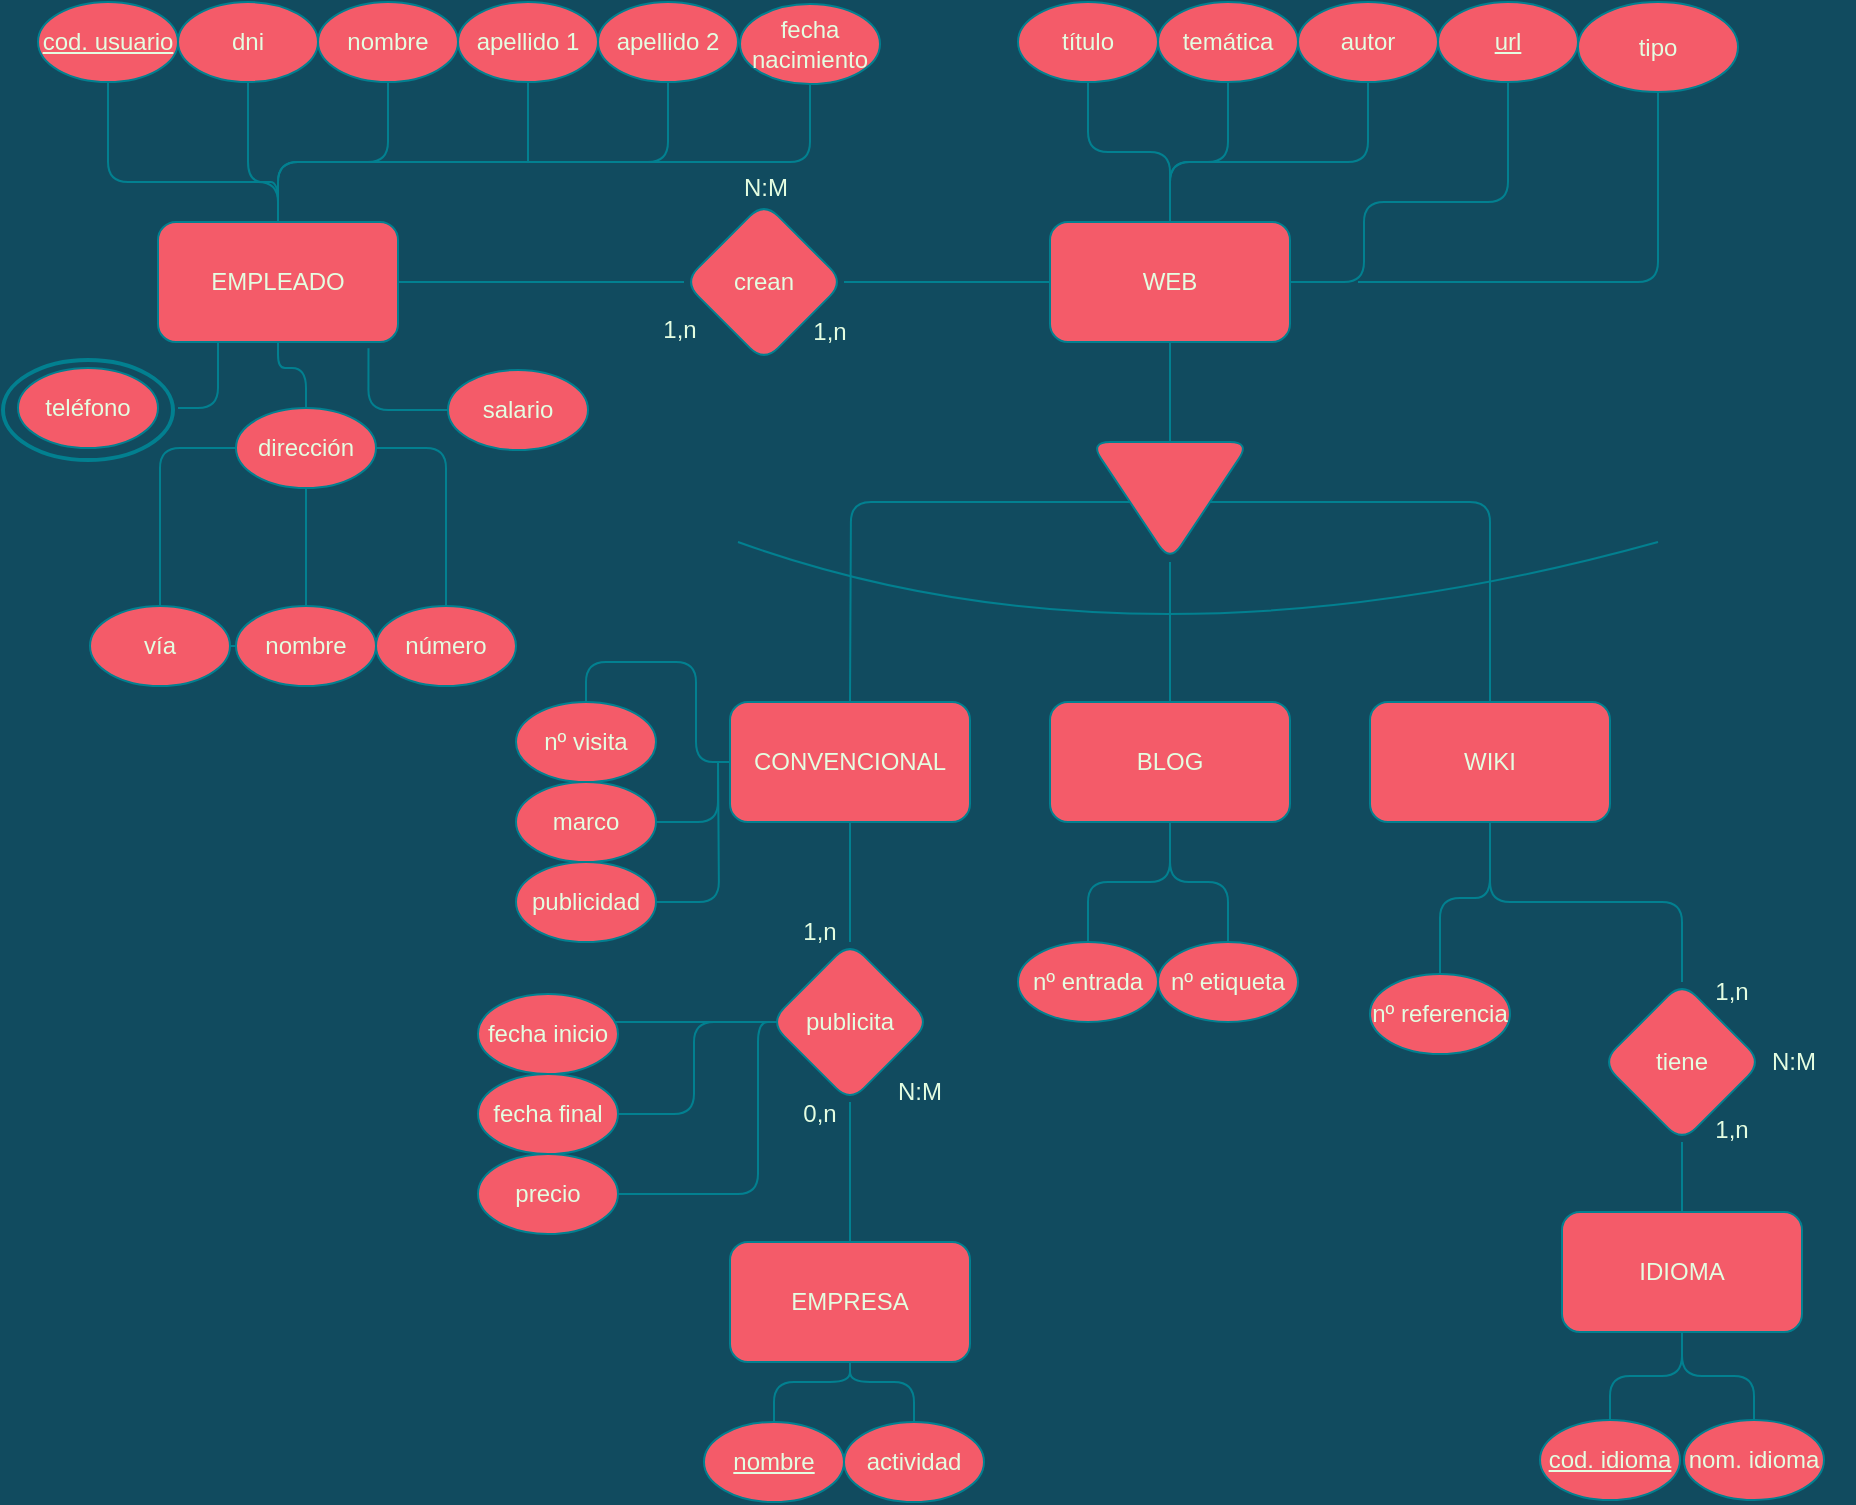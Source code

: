 <mxfile version="15.8.4" type="device"><diagram name="Page-1" id="74e2e168-ea6b-b213-b513-2b3c1d86103e"><mxGraphModel dx="1038" dy="653" grid="1" gridSize="10" guides="1" tooltips="1" connect="1" arrows="1" fold="1" page="1" pageScale="1" pageWidth="1169" pageHeight="827" background="#114B5F" math="0" shadow="0"><root><mxCell id="0"/><mxCell id="1" parent="0"/><mxCell id="yYTZy0fe4Nn1RQRD3dNQ-1" value="EMPLEADO" style="whiteSpace=wrap;html=1;fillColor=#F45B69;strokeColor=#028090;fontColor=#E4FDE1;rounded=1;" parent="1" vertex="1"><mxGeometry x="80" y="120" width="120" height="60" as="geometry"/></mxCell><mxCell id="yYTZy0fe4Nn1RQRD3dNQ-2" value="WEB" style="whiteSpace=wrap;html=1;fillColor=#F45B69;strokeColor=#028090;fontColor=#E4FDE1;rounded=1;" parent="1" vertex="1"><mxGeometry x="526" y="120" width="120" height="60" as="geometry"/></mxCell><mxCell id="yYTZy0fe4Nn1RQRD3dNQ-10" value="" style="edgeStyle=none;orthogonalLoop=1;jettySize=auto;html=1;endArrow=none;strokeColor=#028090;fontColor=#E4FDE1;labelBackgroundColor=#114B5F;" parent="1" source="yYTZy0fe4Nn1RQRD3dNQ-3" target="yYTZy0fe4Nn1RQRD3dNQ-1" edge="1"><mxGeometry relative="1" as="geometry"/></mxCell><mxCell id="yYTZy0fe4Nn1RQRD3dNQ-13" value="" style="edgeStyle=none;orthogonalLoop=1;jettySize=auto;html=1;endArrow=none;strokeColor=#028090;fontColor=#E4FDE1;labelBackgroundColor=#114B5F;" parent="1" source="yYTZy0fe4Nn1RQRD3dNQ-3" target="yYTZy0fe4Nn1RQRD3dNQ-2" edge="1"><mxGeometry relative="1" as="geometry"/></mxCell><mxCell id="yYTZy0fe4Nn1RQRD3dNQ-3" value="crean" style="rhombus;whiteSpace=wrap;html=1;fillColor=#F45B69;strokeColor=#028090;fontColor=#E4FDE1;rounded=1;" parent="1" vertex="1"><mxGeometry x="343" y="110" width="80" height="80" as="geometry"/></mxCell><mxCell id="yYTZy0fe4Nn1RQRD3dNQ-14" value="1,n" style="text;html=1;strokeColor=none;fillColor=none;align=center;verticalAlign=middle;whiteSpace=wrap;fontColor=#E4FDE1;rounded=1;" parent="1" vertex="1"><mxGeometry x="311" y="159" width="60" height="30" as="geometry"/></mxCell><mxCell id="yYTZy0fe4Nn1RQRD3dNQ-15" value="1,n" style="text;html=1;strokeColor=none;fillColor=none;align=center;verticalAlign=middle;whiteSpace=wrap;fontColor=#E4FDE1;rounded=1;" parent="1" vertex="1"><mxGeometry x="386" y="160" width="60" height="30" as="geometry"/></mxCell><mxCell id="yYTZy0fe4Nn1RQRD3dNQ-16" value="N:M" style="text;html=1;strokeColor=none;fillColor=none;align=center;verticalAlign=middle;whiteSpace=wrap;fontColor=#E4FDE1;rounded=1;" parent="1" vertex="1"><mxGeometry x="354" y="88" width="60" height="30" as="geometry"/></mxCell><mxCell id="yYTZy0fe4Nn1RQRD3dNQ-18" value="" style="edgeStyle=none;orthogonalLoop=1;jettySize=auto;html=1;endArrow=none;strokeColor=#028090;fontColor=#E4FDE1;labelBackgroundColor=#114B5F;" parent="1" source="yYTZy0fe4Nn1RQRD3dNQ-17" target="yYTZy0fe4Nn1RQRD3dNQ-2" edge="1"><mxGeometry relative="1" as="geometry"/></mxCell><mxCell id="yYTZy0fe4Nn1RQRD3dNQ-22" value="" style="edgeStyle=none;orthogonalLoop=1;jettySize=auto;html=1;endArrow=none;strokeColor=#028090;fontColor=#E4FDE1;labelBackgroundColor=#114B5F;" parent="1" source="yYTZy0fe4Nn1RQRD3dNQ-17" target="yYTZy0fe4Nn1RQRD3dNQ-20" edge="1"><mxGeometry relative="1" as="geometry"/></mxCell><mxCell id="yYTZy0fe4Nn1RQRD3dNQ-24" style="edgeStyle=orthogonalEdgeStyle;orthogonalLoop=1;jettySize=auto;html=1;entryX=0.5;entryY=0;entryDx=0;entryDy=0;endArrow=none;strokeColor=#028090;fontColor=#E4FDE1;labelBackgroundColor=#114B5F;" parent="1" source="yYTZy0fe4Nn1RQRD3dNQ-17" edge="1"><mxGeometry relative="1" as="geometry"><mxPoint x="426" y="360" as="targetPoint"/></mxGeometry></mxCell><mxCell id="yYTZy0fe4Nn1RQRD3dNQ-25" style="edgeStyle=orthogonalEdgeStyle;orthogonalLoop=1;jettySize=auto;html=1;entryX=0.5;entryY=0;entryDx=0;entryDy=0;endArrow=none;strokeColor=#028090;fontColor=#E4FDE1;labelBackgroundColor=#114B5F;" parent="1" source="yYTZy0fe4Nn1RQRD3dNQ-17" target="yYTZy0fe4Nn1RQRD3dNQ-21" edge="1"><mxGeometry relative="1" as="geometry"/></mxCell><mxCell id="yYTZy0fe4Nn1RQRD3dNQ-17" value="" style="triangle;whiteSpace=wrap;html=1;rotation=90;fillColor=#F45B69;strokeColor=#028090;fontColor=#E4FDE1;rounded=1;" parent="1" vertex="1"><mxGeometry x="556" y="220" width="60" height="80" as="geometry"/></mxCell><mxCell id="yYTZy0fe4Nn1RQRD3dNQ-19" value="CONVENCIONAL" style="whiteSpace=wrap;html=1;fillColor=#F45B69;strokeColor=#028090;fontColor=#E4FDE1;rounded=1;" parent="1" vertex="1"><mxGeometry x="366" y="360" width="120" height="60" as="geometry"/></mxCell><mxCell id="yYTZy0fe4Nn1RQRD3dNQ-20" value="BLOG" style="whiteSpace=wrap;html=1;fillColor=#F45B69;strokeColor=#028090;fontColor=#E4FDE1;rounded=1;" parent="1" vertex="1"><mxGeometry x="526" y="360" width="120" height="60" as="geometry"/></mxCell><mxCell id="yYTZy0fe4Nn1RQRD3dNQ-21" value="WIKI" style="whiteSpace=wrap;html=1;fillColor=#F45B69;strokeColor=#028090;fontColor=#E4FDE1;rounded=1;" parent="1" vertex="1"><mxGeometry x="686" y="360" width="120" height="60" as="geometry"/></mxCell><mxCell id="yYTZy0fe4Nn1RQRD3dNQ-28" value="" style="edgeStyle=orthogonalEdgeStyle;orthogonalLoop=1;jettySize=auto;html=1;endArrow=none;strokeColor=#028090;fontColor=#E4FDE1;labelBackgroundColor=#114B5F;" parent="1" source="yYTZy0fe4Nn1RQRD3dNQ-26" edge="1"><mxGeometry relative="1" as="geometry"><mxPoint x="426" y="420" as="targetPoint"/></mxGeometry></mxCell><mxCell id="yYTZy0fe4Nn1RQRD3dNQ-29" value="" style="edgeStyle=orthogonalEdgeStyle;orthogonalLoop=1;jettySize=auto;html=1;endArrow=none;strokeColor=#028090;fontColor=#E4FDE1;labelBackgroundColor=#114B5F;" parent="1" source="yYTZy0fe4Nn1RQRD3dNQ-26" edge="1"><mxGeometry relative="1" as="geometry"><mxPoint x="426" y="630" as="targetPoint"/></mxGeometry></mxCell><mxCell id="yYTZy0fe4Nn1RQRD3dNQ-26" value="publicita" style="rhombus;whiteSpace=wrap;html=1;fillColor=#F45B69;strokeColor=#028090;fontColor=#E4FDE1;rounded=1;" parent="1" vertex="1"><mxGeometry x="386" y="480" width="80" height="80" as="geometry"/></mxCell><mxCell id="yYTZy0fe4Nn1RQRD3dNQ-27" value="EMPRESA" style="whiteSpace=wrap;html=1;fillColor=#F45B69;strokeColor=#028090;fontColor=#E4FDE1;rounded=1;" parent="1" vertex="1"><mxGeometry x="366" y="630" width="120" height="60" as="geometry"/></mxCell><mxCell id="yYTZy0fe4Nn1RQRD3dNQ-101" value="" style="edgeStyle=orthogonalEdgeStyle;orthogonalLoop=1;jettySize=auto;html=1;endArrow=none;strokeColor=#028090;fontColor=#E4FDE1;entryX=0.5;entryY=0;entryDx=0;entryDy=0;labelBackgroundColor=#114B5F;" parent="1" source="yYTZy0fe4Nn1RQRD3dNQ-30" target="yYTZy0fe4Nn1RQRD3dNQ-1" edge="1"><mxGeometry relative="1" as="geometry"><Array as="points"><mxPoint x="55" y="100"/><mxPoint x="140" y="100"/></Array></mxGeometry></mxCell><mxCell id="yYTZy0fe4Nn1RQRD3dNQ-30" value="&lt;u&gt;cod. usuario&lt;/u&gt;" style="ellipse;whiteSpace=wrap;html=1;fillColor=#F45B69;strokeColor=#028090;fontColor=#E4FDE1;rounded=1;" parent="1" vertex="1"><mxGeometry x="20" y="10" width="70" height="40" as="geometry"/></mxCell><mxCell id="yYTZy0fe4Nn1RQRD3dNQ-100" value="" style="edgeStyle=orthogonalEdgeStyle;orthogonalLoop=1;jettySize=auto;html=1;endArrow=none;strokeColor=#028090;fontColor=#E4FDE1;labelBackgroundColor=#114B5F;" parent="1" source="yYTZy0fe4Nn1RQRD3dNQ-32" target="yYTZy0fe4Nn1RQRD3dNQ-1" edge="1"><mxGeometry relative="1" as="geometry"><Array as="points"><mxPoint x="125" y="100"/><mxPoint x="140" y="100"/></Array></mxGeometry></mxCell><mxCell id="yYTZy0fe4Nn1RQRD3dNQ-32" value="dni" style="ellipse;whiteSpace=wrap;html=1;fillColor=#F45B69;strokeColor=#028090;fontColor=#E4FDE1;rounded=1;" parent="1" vertex="1"><mxGeometry x="90" y="10" width="70" height="40" as="geometry"/></mxCell><mxCell id="yYTZy0fe4Nn1RQRD3dNQ-99" value="" style="edgeStyle=orthogonalEdgeStyle;orthogonalLoop=1;jettySize=auto;html=1;endArrow=none;strokeColor=#028090;fontColor=#E4FDE1;labelBackgroundColor=#114B5F;" parent="1" source="yYTZy0fe4Nn1RQRD3dNQ-33" target="yYTZy0fe4Nn1RQRD3dNQ-1" edge="1"><mxGeometry relative="1" as="geometry"><Array as="points"><mxPoint x="195" y="90"/><mxPoint x="140" y="90"/></Array></mxGeometry></mxCell><mxCell id="yYTZy0fe4Nn1RQRD3dNQ-33" value="nombre" style="ellipse;whiteSpace=wrap;html=1;fillColor=#F45B69;strokeColor=#028090;fontColor=#E4FDE1;rounded=1;" parent="1" vertex="1"><mxGeometry x="160" y="10" width="70" height="40" as="geometry"/></mxCell><mxCell id="yYTZy0fe4Nn1RQRD3dNQ-106" style="edgeStyle=orthogonalEdgeStyle;orthogonalLoop=1;jettySize=auto;html=1;endArrow=none;strokeColor=#028090;fontColor=#E4FDE1;labelBackgroundColor=#114B5F;" parent="1" source="yYTZy0fe4Nn1RQRD3dNQ-34" edge="1"><mxGeometry relative="1" as="geometry"><mxPoint x="265" y="90" as="targetPoint"/></mxGeometry></mxCell><mxCell id="yYTZy0fe4Nn1RQRD3dNQ-34" value="apellido 1" style="ellipse;whiteSpace=wrap;html=1;fillColor=#F45B69;strokeColor=#028090;fontColor=#E4FDE1;rounded=1;" parent="1" vertex="1"><mxGeometry x="230" y="10" width="70" height="40" as="geometry"/></mxCell><mxCell id="yYTZy0fe4Nn1RQRD3dNQ-64" style="edgeStyle=orthogonalEdgeStyle;orthogonalLoop=1;jettySize=auto;html=1;endArrow=none;entryX=0.25;entryY=1;entryDx=0;entryDy=0;strokeColor=#028090;fontColor=#E4FDE1;labelBackgroundColor=#114B5F;" parent="1" target="yYTZy0fe4Nn1RQRD3dNQ-1" edge="1"><mxGeometry relative="1" as="geometry"><mxPoint x="110" y="190" as="targetPoint"/><Array as="points"><mxPoint x="110" y="213"/></Array><mxPoint x="90" y="213" as="sourcePoint"/></mxGeometry></mxCell><mxCell id="yYTZy0fe4Nn1RQRD3dNQ-35" value="teléfono" style="ellipse;whiteSpace=wrap;html=1;fillColor=#F45B69;strokeColor=#028090;fontColor=#E4FDE1;rounded=1;" parent="1" vertex="1"><mxGeometry x="10" y="193" width="70" height="40" as="geometry"/></mxCell><mxCell id="yYTZy0fe4Nn1RQRD3dNQ-62" value="" style="edgeStyle=orthogonalEdgeStyle;orthogonalLoop=1;jettySize=auto;html=1;endArrow=none;strokeColor=#028090;fontColor=#E4FDE1;labelBackgroundColor=#114B5F;" parent="1" source="yYTZy0fe4Nn1RQRD3dNQ-36" target="yYTZy0fe4Nn1RQRD3dNQ-1" edge="1"><mxGeometry relative="1" as="geometry"/></mxCell><mxCell id="yYTZy0fe4Nn1RQRD3dNQ-36" value="dirección" style="ellipse;whiteSpace=wrap;html=1;fillColor=#F45B69;strokeColor=#028090;fontColor=#E4FDE1;rounded=1;" parent="1" vertex="1"><mxGeometry x="119" y="213" width="70" height="40" as="geometry"/></mxCell><mxCell id="yYTZy0fe4Nn1RQRD3dNQ-65" style="edgeStyle=orthogonalEdgeStyle;orthogonalLoop=1;jettySize=auto;html=1;entryX=0.877;entryY=1.053;entryDx=0;entryDy=0;entryPerimeter=0;endArrow=none;strokeColor=#028090;fontColor=#E4FDE1;labelBackgroundColor=#114B5F;" parent="1" source="yYTZy0fe4Nn1RQRD3dNQ-37" target="yYTZy0fe4Nn1RQRD3dNQ-1" edge="1"><mxGeometry relative="1" as="geometry"/></mxCell><mxCell id="yYTZy0fe4Nn1RQRD3dNQ-37" value="salario" style="ellipse;whiteSpace=wrap;html=1;fillColor=#F45B69;strokeColor=#028090;fontColor=#E4FDE1;rounded=1;" parent="1" vertex="1"><mxGeometry x="225" y="194" width="70" height="40" as="geometry"/></mxCell><mxCell id="yYTZy0fe4Nn1RQRD3dNQ-104" style="edgeStyle=orthogonalEdgeStyle;orthogonalLoop=1;jettySize=auto;html=1;endArrow=none;entryX=0.5;entryY=0;entryDx=0;entryDy=0;strokeColor=#028090;fontColor=#E4FDE1;labelBackgroundColor=#114B5F;" parent="1" source="yYTZy0fe4Nn1RQRD3dNQ-38" target="yYTZy0fe4Nn1RQRD3dNQ-1" edge="1"><mxGeometry relative="1" as="geometry"><mxPoint x="335" y="80" as="targetPoint"/><Array as="points"><mxPoint x="335" y="90"/><mxPoint x="140" y="90"/></Array></mxGeometry></mxCell><mxCell id="yYTZy0fe4Nn1RQRD3dNQ-38" value="apellido 2" style="ellipse;whiteSpace=wrap;html=1;fillColor=#F45B69;strokeColor=#028090;fontColor=#E4FDE1;rounded=1;" parent="1" vertex="1"><mxGeometry x="300" y="10" width="70" height="40" as="geometry"/></mxCell><mxCell id="yYTZy0fe4Nn1RQRD3dNQ-58" value="" style="edgeStyle=orthogonalEdgeStyle;orthogonalLoop=1;jettySize=auto;html=1;endArrow=none;strokeColor=#028090;fontColor=#E4FDE1;labelBackgroundColor=#114B5F;" parent="1" source="yYTZy0fe4Nn1RQRD3dNQ-39" target="yYTZy0fe4Nn1RQRD3dNQ-36" edge="1"><mxGeometry relative="1" as="geometry"/></mxCell><mxCell id="yYTZy0fe4Nn1RQRD3dNQ-59" value="" style="edgeStyle=orthogonalEdgeStyle;orthogonalLoop=1;jettySize=auto;html=1;endArrow=none;strokeColor=#028090;fontColor=#E4FDE1;labelBackgroundColor=#114B5F;" parent="1" source="yYTZy0fe4Nn1RQRD3dNQ-39" target="yYTZy0fe4Nn1RQRD3dNQ-36" edge="1"><mxGeometry relative="1" as="geometry"/></mxCell><mxCell id="yYTZy0fe4Nn1RQRD3dNQ-60" value="" style="edgeStyle=orthogonalEdgeStyle;orthogonalLoop=1;jettySize=auto;html=1;endArrow=none;strokeColor=#028090;fontColor=#E4FDE1;labelBackgroundColor=#114B5F;" parent="1" source="yYTZy0fe4Nn1RQRD3dNQ-39" target="yYTZy0fe4Nn1RQRD3dNQ-36" edge="1"><mxGeometry relative="1" as="geometry"/></mxCell><mxCell id="yYTZy0fe4Nn1RQRD3dNQ-61" style="edgeStyle=orthogonalEdgeStyle;orthogonalLoop=1;jettySize=auto;html=1;endArrow=none;entryX=0;entryY=0.5;entryDx=0;entryDy=0;strokeColor=#028090;fontColor=#E4FDE1;labelBackgroundColor=#114B5F;" parent="1" source="yYTZy0fe4Nn1RQRD3dNQ-39" target="yYTZy0fe4Nn1RQRD3dNQ-36" edge="1"><mxGeometry relative="1" as="geometry"><mxPoint x="81" y="230" as="targetPoint"/><Array as="points"><mxPoint x="81" y="233"/></Array></mxGeometry></mxCell><mxCell id="yYTZy0fe4Nn1RQRD3dNQ-39" value="vía" style="ellipse;whiteSpace=wrap;html=1;fillColor=#F45B69;strokeColor=#028090;fontColor=#E4FDE1;rounded=1;" parent="1" vertex="1"><mxGeometry x="46" y="312" width="70" height="40" as="geometry"/></mxCell><mxCell id="yYTZy0fe4Nn1RQRD3dNQ-56" value="" style="edgeStyle=orthogonalEdgeStyle;orthogonalLoop=1;jettySize=auto;html=1;endArrow=none;strokeColor=#028090;fontColor=#E4FDE1;labelBackgroundColor=#114B5F;" parent="1" source="yYTZy0fe4Nn1RQRD3dNQ-40" target="yYTZy0fe4Nn1RQRD3dNQ-36" edge="1"><mxGeometry relative="1" as="geometry"/></mxCell><mxCell id="yYTZy0fe4Nn1RQRD3dNQ-40" value="nombre" style="ellipse;whiteSpace=wrap;html=1;fillColor=#F45B69;strokeColor=#028090;fontColor=#E4FDE1;rounded=1;" parent="1" vertex="1"><mxGeometry x="119" y="312" width="70" height="40" as="geometry"/></mxCell><mxCell id="yYTZy0fe4Nn1RQRD3dNQ-57" style="edgeStyle=orthogonalEdgeStyle;orthogonalLoop=1;jettySize=auto;html=1;entryX=1;entryY=0.5;entryDx=0;entryDy=0;endArrow=none;strokeColor=#028090;fontColor=#E4FDE1;labelBackgroundColor=#114B5F;" parent="1" source="yYTZy0fe4Nn1RQRD3dNQ-41" target="yYTZy0fe4Nn1RQRD3dNQ-36" edge="1"><mxGeometry relative="1" as="geometry"/></mxCell><mxCell id="yYTZy0fe4Nn1RQRD3dNQ-41" value="número" style="ellipse;whiteSpace=wrap;html=1;fillColor=#F45B69;strokeColor=#028090;fontColor=#E4FDE1;rounded=1;" parent="1" vertex="1"><mxGeometry x="189" y="312" width="70" height="40" as="geometry"/></mxCell><mxCell id="yYTZy0fe4Nn1RQRD3dNQ-107" style="edgeStyle=orthogonalEdgeStyle;orthogonalLoop=1;jettySize=auto;html=1;entryX=0.5;entryY=0;entryDx=0;entryDy=0;endArrow=none;strokeColor=#028090;fontColor=#E4FDE1;labelBackgroundColor=#114B5F;" parent="1" source="yYTZy0fe4Nn1RQRD3dNQ-67" target="yYTZy0fe4Nn1RQRD3dNQ-2" edge="1"><mxGeometry relative="1" as="geometry"/></mxCell><mxCell id="yYTZy0fe4Nn1RQRD3dNQ-67" value="título" style="ellipse;whiteSpace=wrap;html=1;fillColor=#F45B69;strokeColor=#028090;fontColor=#E4FDE1;rounded=1;" parent="1" vertex="1"><mxGeometry x="510" y="10" width="70" height="40" as="geometry"/></mxCell><mxCell id="yYTZy0fe4Nn1RQRD3dNQ-71" value="" style="edgeStyle=orthogonalEdgeStyle;orthogonalLoop=1;jettySize=auto;html=1;endArrow=none;strokeColor=#028090;fontColor=#E4FDE1;labelBackgroundColor=#114B5F;" parent="1" source="yYTZy0fe4Nn1RQRD3dNQ-68" target="yYTZy0fe4Nn1RQRD3dNQ-2" edge="1"><mxGeometry relative="1" as="geometry"><Array as="points"><mxPoint x="615" y="90"/><mxPoint x="586" y="90"/></Array></mxGeometry></mxCell><mxCell id="yYTZy0fe4Nn1RQRD3dNQ-68" value="temática" style="ellipse;whiteSpace=wrap;html=1;fillColor=#F45B69;strokeColor=#028090;fontColor=#E4FDE1;rounded=1;" parent="1" vertex="1"><mxGeometry x="580" y="10" width="70" height="40" as="geometry"/></mxCell><mxCell id="yYTZy0fe4Nn1RQRD3dNQ-108" style="edgeStyle=orthogonalEdgeStyle;orthogonalLoop=1;jettySize=auto;html=1;entryX=0.5;entryY=0;entryDx=0;entryDy=0;endArrow=none;strokeColor=#028090;fontColor=#E4FDE1;labelBackgroundColor=#114B5F;" parent="1" source="yYTZy0fe4Nn1RQRD3dNQ-69" target="yYTZy0fe4Nn1RQRD3dNQ-2" edge="1"><mxGeometry relative="1" as="geometry"><Array as="points"><mxPoint x="685" y="90"/><mxPoint x="586" y="90"/></Array></mxGeometry></mxCell><mxCell id="yYTZy0fe4Nn1RQRD3dNQ-69" value="autor" style="ellipse;whiteSpace=wrap;html=1;fillColor=#F45B69;strokeColor=#028090;fontColor=#E4FDE1;rounded=1;" parent="1" vertex="1"><mxGeometry x="650" y="10" width="70" height="40" as="geometry"/></mxCell><mxCell id="yYTZy0fe4Nn1RQRD3dNQ-76" style="edgeStyle=orthogonalEdgeStyle;orthogonalLoop=1;jettySize=auto;html=1;entryX=1;entryY=0.5;entryDx=0;entryDy=0;endArrow=none;strokeColor=#028090;fontColor=#E4FDE1;labelBackgroundColor=#114B5F;" parent="1" source="yYTZy0fe4Nn1RQRD3dNQ-70" target="yYTZy0fe4Nn1RQRD3dNQ-2" edge="1"><mxGeometry relative="1" as="geometry"><Array as="points"><mxPoint x="755" y="110"/><mxPoint x="683" y="110"/><mxPoint x="683" y="150"/></Array></mxGeometry></mxCell><mxCell id="yYTZy0fe4Nn1RQRD3dNQ-70" value="&lt;u&gt;url&lt;/u&gt;" style="ellipse;whiteSpace=wrap;html=1;fillColor=#F45B69;strokeColor=#028090;fontColor=#E4FDE1;rounded=1;" parent="1" vertex="1"><mxGeometry x="720" y="10" width="70" height="40" as="geometry"/></mxCell><mxCell id="yYTZy0fe4Nn1RQRD3dNQ-79" value="" style="edgeStyle=orthogonalEdgeStyle;orthogonalLoop=1;jettySize=auto;html=1;endArrow=none;strokeColor=#028090;fontColor=#E4FDE1;labelBackgroundColor=#114B5F;" parent="1" source="yYTZy0fe4Nn1RQRD3dNQ-77" target="yYTZy0fe4Nn1RQRD3dNQ-20" edge="1"><mxGeometry relative="1" as="geometry"/></mxCell><mxCell id="yYTZy0fe4Nn1RQRD3dNQ-77" value="nº entrada" style="ellipse;whiteSpace=wrap;html=1;fillColor=#F45B69;strokeColor=#028090;fontColor=#E4FDE1;rounded=1;" parent="1" vertex="1"><mxGeometry x="510" y="480" width="70" height="40" as="geometry"/></mxCell><mxCell id="yYTZy0fe4Nn1RQRD3dNQ-80" value="" style="edgeStyle=orthogonalEdgeStyle;orthogonalLoop=1;jettySize=auto;html=1;endArrow=none;strokeColor=#028090;fontColor=#E4FDE1;labelBackgroundColor=#114B5F;" parent="1" source="yYTZy0fe4Nn1RQRD3dNQ-78" target="yYTZy0fe4Nn1RQRD3dNQ-20" edge="1"><mxGeometry relative="1" as="geometry"/></mxCell><mxCell id="yYTZy0fe4Nn1RQRD3dNQ-78" value="nº etiqueta" style="ellipse;whiteSpace=wrap;html=1;fillColor=#F45B69;strokeColor=#028090;fontColor=#E4FDE1;rounded=1;" parent="1" vertex="1"><mxGeometry x="580" y="480" width="70" height="40" as="geometry"/></mxCell><mxCell id="yYTZy0fe4Nn1RQRD3dNQ-84" value="" style="edgeStyle=orthogonalEdgeStyle;orthogonalLoop=1;jettySize=auto;html=1;endArrow=none;strokeColor=#028090;fontColor=#E4FDE1;labelBackgroundColor=#114B5F;" parent="1" source="yYTZy0fe4Nn1RQRD3dNQ-81" target="yYTZy0fe4Nn1RQRD3dNQ-21" edge="1"><mxGeometry relative="1" as="geometry"/></mxCell><mxCell id="yYTZy0fe4Nn1RQRD3dNQ-81" value="nº referencia" style="ellipse;whiteSpace=wrap;html=1;fillColor=#F45B69;strokeColor=#028090;fontColor=#E4FDE1;rounded=1;" parent="1" vertex="1"><mxGeometry x="686" y="496" width="70" height="40" as="geometry"/></mxCell><mxCell id="yYTZy0fe4Nn1RQRD3dNQ-83" value="" style="edgeStyle=orthogonalEdgeStyle;orthogonalLoop=1;jettySize=auto;html=1;endArrow=none;strokeColor=#028090;fontColor=#E4FDE1;exitX=0.5;exitY=0;exitDx=0;exitDy=0;labelBackgroundColor=#114B5F;" parent="1" source="oOtwFVoJVJ7Z1kGKPckF-8" target="yYTZy0fe4Nn1RQRD3dNQ-21" edge="1"><mxGeometry relative="1" as="geometry"><mxPoint x="791" y="480" as="sourcePoint"/></mxGeometry></mxCell><mxCell id="6MJCB8urcT-wYfdAkZcy-3" value="" style="edgeStyle=orthogonalEdgeStyle;orthogonalLoop=1;jettySize=auto;html=1;endArrow=none;strokeColor=#028090;fontColor=#E4FDE1;exitX=0.5;exitY=0;exitDx=0;exitDy=0;labelBackgroundColor=#114B5F;" parent="1" source="yYTZy0fe4Nn1RQRD3dNQ-85" target="oOtwFVoJVJ7Z1kGKPckF-1" edge="1"><mxGeometry relative="1" as="geometry"/></mxCell><mxCell id="yYTZy0fe4Nn1RQRD3dNQ-85" value="&lt;u&gt;cod. idioma&lt;/u&gt;" style="ellipse;whiteSpace=wrap;html=1;fillColor=#F45B69;strokeColor=#028090;fontColor=#E4FDE1;rounded=1;" parent="1" vertex="1"><mxGeometry x="771" y="719" width="70" height="40" as="geometry"/></mxCell><mxCell id="6MJCB8urcT-wYfdAkZcy-4" value="" style="edgeStyle=orthogonalEdgeStyle;orthogonalLoop=1;jettySize=auto;html=1;endArrow=none;strokeColor=#028090;fontColor=#E4FDE1;exitX=0.5;exitY=0;exitDx=0;exitDy=0;labelBackgroundColor=#114B5F;" parent="1" source="yYTZy0fe4Nn1RQRD3dNQ-86" target="oOtwFVoJVJ7Z1kGKPckF-1" edge="1"><mxGeometry relative="1" as="geometry"/></mxCell><mxCell id="yYTZy0fe4Nn1RQRD3dNQ-86" value="nom. idioma" style="ellipse;whiteSpace=wrap;html=1;fillColor=#F45B69;strokeColor=#028090;fontColor=#E4FDE1;rounded=1;" parent="1" vertex="1"><mxGeometry x="843" y="719" width="70" height="40" as="geometry"/></mxCell><mxCell id="yYTZy0fe4Nn1RQRD3dNQ-91" value="" style="edgeStyle=orthogonalEdgeStyle;orthogonalLoop=1;jettySize=auto;html=1;endArrow=none;strokeColor=#028090;fontColor=#E4FDE1;labelBackgroundColor=#114B5F;" parent="1" source="yYTZy0fe4Nn1RQRD3dNQ-89" target="yYTZy0fe4Nn1RQRD3dNQ-27" edge="1"><mxGeometry relative="1" as="geometry"/></mxCell><mxCell id="yYTZy0fe4Nn1RQRD3dNQ-89" value="&lt;u&gt;nombre&lt;/u&gt;" style="ellipse;whiteSpace=wrap;html=1;fillColor=#F45B69;strokeColor=#028090;fontColor=#E4FDE1;rounded=1;" parent="1" vertex="1"><mxGeometry x="353" y="720" width="70" height="40" as="geometry"/></mxCell><mxCell id="yYTZy0fe4Nn1RQRD3dNQ-92" value="" style="edgeStyle=orthogonalEdgeStyle;orthogonalLoop=1;jettySize=auto;html=1;endArrow=none;strokeColor=#028090;fontColor=#E4FDE1;labelBackgroundColor=#114B5F;" parent="1" source="yYTZy0fe4Nn1RQRD3dNQ-90" target="yYTZy0fe4Nn1RQRD3dNQ-27" edge="1"><mxGeometry relative="1" as="geometry"/></mxCell><mxCell id="yYTZy0fe4Nn1RQRD3dNQ-90" value="actividad" style="ellipse;whiteSpace=wrap;html=1;fillColor=#F45B69;strokeColor=#028090;fontColor=#E4FDE1;rounded=1;" parent="1" vertex="1"><mxGeometry x="423" y="720" width="70" height="40" as="geometry"/></mxCell><mxCell id="yYTZy0fe4Nn1RQRD3dNQ-96" value="" style="edgeStyle=orthogonalEdgeStyle;orthogonalLoop=1;jettySize=auto;html=1;endArrow=none;strokeColor=#028090;fontColor=#E4FDE1;labelBackgroundColor=#114B5F;" parent="1" source="yYTZy0fe4Nn1RQRD3dNQ-93" target="yYTZy0fe4Nn1RQRD3dNQ-26" edge="1"><mxGeometry relative="1" as="geometry"><Array as="points"><mxPoint x="340" y="520"/><mxPoint x="340" y="520"/></Array></mxGeometry></mxCell><mxCell id="yYTZy0fe4Nn1RQRD3dNQ-93" value="fecha inicio" style="ellipse;whiteSpace=wrap;html=1;fillColor=#F45B69;strokeColor=#028090;fontColor=#E4FDE1;rounded=1;" parent="1" vertex="1"><mxGeometry x="240" y="506" width="70" height="40" as="geometry"/></mxCell><mxCell id="yYTZy0fe4Nn1RQRD3dNQ-97" value="" style="edgeStyle=orthogonalEdgeStyle;orthogonalLoop=1;jettySize=auto;html=1;endArrow=none;strokeColor=#028090;fontColor=#E4FDE1;labelBackgroundColor=#114B5F;" parent="1" source="yYTZy0fe4Nn1RQRD3dNQ-94" target="yYTZy0fe4Nn1RQRD3dNQ-26" edge="1"><mxGeometry relative="1" as="geometry"/></mxCell><mxCell id="yYTZy0fe4Nn1RQRD3dNQ-94" value="fecha final" style="ellipse;whiteSpace=wrap;html=1;fillColor=#F45B69;strokeColor=#028090;fontColor=#E4FDE1;rounded=1;" parent="1" vertex="1"><mxGeometry x="240" y="546" width="70" height="40" as="geometry"/></mxCell><mxCell id="yYTZy0fe4Nn1RQRD3dNQ-115" style="edgeStyle=orthogonalEdgeStyle;orthogonalLoop=1;jettySize=auto;html=1;endArrow=none;strokeColor=#028090;fontColor=#E4FDE1;labelBackgroundColor=#114B5F;" parent="1" source="yYTZy0fe4Nn1RQRD3dNQ-95" edge="1"><mxGeometry relative="1" as="geometry"><mxPoint x="390" y="520" as="targetPoint"/><Array as="points"><mxPoint x="380" y="606"/><mxPoint x="380" y="520"/></Array></mxGeometry></mxCell><mxCell id="yYTZy0fe4Nn1RQRD3dNQ-95" value="precio" style="ellipse;whiteSpace=wrap;html=1;fillColor=#F45B69;strokeColor=#028090;fontColor=#E4FDE1;rounded=1;" parent="1" vertex="1"><mxGeometry x="240" y="586" width="70" height="40" as="geometry"/></mxCell><mxCell id="yYTZy0fe4Nn1RQRD3dNQ-109" value="1,n" style="text;html=1;strokeColor=none;fillColor=none;align=center;verticalAlign=middle;whiteSpace=wrap;fontColor=#E4FDE1;rounded=1;" parent="1" vertex="1"><mxGeometry x="381" y="460" width="60" height="30" as="geometry"/></mxCell><mxCell id="yYTZy0fe4Nn1RQRD3dNQ-110" value="0,n" style="text;html=1;strokeColor=none;fillColor=none;align=center;verticalAlign=middle;whiteSpace=wrap;fontColor=#E4FDE1;rounded=1;" parent="1" vertex="1"><mxGeometry x="381" y="551" width="60" height="30" as="geometry"/></mxCell><mxCell id="yYTZy0fe4Nn1RQRD3dNQ-111" value="N:M" style="text;html=1;strokeColor=none;fillColor=none;align=center;verticalAlign=middle;whiteSpace=wrap;fontColor=#E4FDE1;rounded=1;" parent="1" vertex="1"><mxGeometry x="431" y="540" width="60" height="30" as="geometry"/></mxCell><mxCell id="6MJCB8urcT-wYfdAkZcy-8" value="" style="edgeStyle=orthogonalEdgeStyle;orthogonalLoop=1;jettySize=auto;html=1;endArrow=none;strokeColor=#028090;fontColor=#E4FDE1;exitX=0.5;exitY=0;exitDx=0;exitDy=0;labelBackgroundColor=#114B5F;" parent="1" source="yYTZy0fe4Nn1RQRD3dNQ-112" target="yYTZy0fe4Nn1RQRD3dNQ-19" edge="1"><mxGeometry relative="1" as="geometry"><Array as="points"><mxPoint x="294" y="340"/><mxPoint x="349" y="340"/><mxPoint x="349" y="390"/></Array></mxGeometry></mxCell><mxCell id="yYTZy0fe4Nn1RQRD3dNQ-112" value="nº visita" style="ellipse;whiteSpace=wrap;html=1;fillColor=#F45B69;strokeColor=#028090;fontColor=#E4FDE1;rounded=1;" parent="1" vertex="1"><mxGeometry x="259" y="360" width="70" height="40" as="geometry"/></mxCell><mxCell id="6MJCB8urcT-wYfdAkZcy-10" style="edgeStyle=orthogonalEdgeStyle;orthogonalLoop=1;jettySize=auto;html=1;endArrow=none;strokeColor=#028090;fontColor=#E4FDE1;exitX=1;exitY=0.5;exitDx=0;exitDy=0;labelBackgroundColor=#114B5F;" parent="1" source="yYTZy0fe4Nn1RQRD3dNQ-113" edge="1"><mxGeometry relative="1" as="geometry"><mxPoint x="360" y="390" as="targetPoint"/><Array as="points"><mxPoint x="360" y="420"/></Array></mxGeometry></mxCell><mxCell id="yYTZy0fe4Nn1RQRD3dNQ-113" value="marco" style="ellipse;whiteSpace=wrap;html=1;fillColor=#F45B69;strokeColor=#028090;fontColor=#E4FDE1;rounded=1;" parent="1" vertex="1"><mxGeometry x="259" y="400" width="70" height="40" as="geometry"/></mxCell><mxCell id="ID5KIh96pxbQ5_7Q2CEc-2" style="edgeStyle=orthogonalEdgeStyle;orthogonalLoop=1;jettySize=auto;html=1;strokeColor=#028090;endArrow=none;endFill=0;labelBackgroundColor=#114B5F;fontColor=#E4FDE1;" parent="1" source="yYTZy0fe4Nn1RQRD3dNQ-114" edge="1"><mxGeometry relative="1" as="geometry"><mxPoint x="360" y="390" as="targetPoint"/></mxGeometry></mxCell><mxCell id="yYTZy0fe4Nn1RQRD3dNQ-114" value="publicidad" style="ellipse;whiteSpace=wrap;html=1;fillColor=#F45B69;strokeColor=#028090;fontColor=#E4FDE1;rounded=1;" parent="1" vertex="1"><mxGeometry x="259" y="440" width="70" height="40" as="geometry"/></mxCell><mxCell id="yYTZy0fe4Nn1RQRD3dNQ-119" value="" style="curved=1;endArrow=none;html=1;sketch=0;fontColor=#E4FDE1;strokeColor=#028090;labelBackgroundColor=#114B5F;" parent="1" edge="1"><mxGeometry width="50" height="50" relative="1" as="geometry"><mxPoint x="370" y="280" as="sourcePoint"/><mxPoint x="830" y="280" as="targetPoint"/><Array as="points"><mxPoint x="570" y="352"/></Array></mxGeometry></mxCell><mxCell id="6MJCB8urcT-wYfdAkZcy-7" value="" style="edgeStyle=orthogonalEdgeStyle;orthogonalLoop=1;jettySize=auto;html=1;endArrow=none;strokeColor=#028090;fontColor=#E4FDE1;exitX=0.5;exitY=0;exitDx=0;exitDy=0;labelBackgroundColor=#114B5F;" parent="1" source="oOtwFVoJVJ7Z1kGKPckF-1" target="oOtwFVoJVJ7Z1kGKPckF-8" edge="1"><mxGeometry relative="1" as="geometry"/></mxCell><mxCell id="oOtwFVoJVJ7Z1kGKPckF-1" value="IDIOMA" style="whiteSpace=wrap;html=1;fillColor=#F45B69;strokeColor=#028090;fontColor=#E4FDE1;rounded=1;" parent="1" vertex="1"><mxGeometry x="782" y="615" width="120" height="60" as="geometry"/></mxCell><mxCell id="oOtwFVoJVJ7Z1kGKPckF-8" value="tiene" style="rhombus;whiteSpace=wrap;html=1;fillColor=#F45B69;strokeColor=#028090;fontColor=#E4FDE1;rounded=1;" parent="1" vertex="1"><mxGeometry x="802" y="500" width="80" height="80" as="geometry"/></mxCell><mxCell id="6MJCB8urcT-wYfdAkZcy-1" value="" style="ellipse;whiteSpace=wrap;html=1;fillColor=none;strokeColor=#028090;fontColor=#E4FDE1;strokeWidth=2;rounded=1;" parent="1" vertex="1"><mxGeometry x="2.5" y="189" width="85" height="50" as="geometry"/></mxCell><mxCell id="6MJCB8urcT-wYfdAkZcy-6" style="edgeStyle=orthogonalEdgeStyle;orthogonalLoop=1;jettySize=auto;html=1;entryX=1;entryY=0.5;entryDx=0;entryDy=0;endArrow=none;strokeColor=#028090;fontColor=#E4FDE1;labelBackgroundColor=#114B5F;" parent="1" source="6MJCB8urcT-wYfdAkZcy-5" edge="1"><mxGeometry relative="1" as="geometry"><mxPoint x="680" y="150" as="targetPoint"/><Array as="points"><mxPoint x="830" y="150"/></Array></mxGeometry></mxCell><mxCell id="6MJCB8urcT-wYfdAkZcy-5" value="tipo" style="ellipse;whiteSpace=wrap;html=1;fillColor=#F45B69;strokeColor=#028090;fontColor=#E4FDE1;rounded=1;" parent="1" vertex="1"><mxGeometry x="790" y="10" width="80" height="45" as="geometry"/></mxCell><mxCell id="6MJCB8urcT-wYfdAkZcy-12" value="1,n" style="text;html=1;strokeColor=none;fillColor=none;align=center;verticalAlign=middle;whiteSpace=wrap;fontColor=#E4FDE1;rounded=1;" parent="1" vertex="1"><mxGeometry x="837" y="559" width="60" height="30" as="geometry"/></mxCell><mxCell id="6MJCB8urcT-wYfdAkZcy-13" value="1,n" style="text;html=1;strokeColor=none;fillColor=none;align=center;verticalAlign=middle;whiteSpace=wrap;fontColor=#E4FDE1;rounded=1;" parent="1" vertex="1"><mxGeometry x="837" y="490" width="60" height="30" as="geometry"/></mxCell><mxCell id="6MJCB8urcT-wYfdAkZcy-14" value="N:M" style="text;html=1;strokeColor=none;fillColor=none;align=center;verticalAlign=middle;whiteSpace=wrap;fontColor=#E4FDE1;rounded=1;" parent="1" vertex="1"><mxGeometry x="868" y="525" width="60" height="30" as="geometry"/></mxCell><mxCell id="6MJCB8urcT-wYfdAkZcy-16" style="edgeStyle=orthogonalEdgeStyle;orthogonalLoop=1;jettySize=auto;html=1;endArrow=none;entryX=0.5;entryY=0;entryDx=0;entryDy=0;strokeColor=#028090;fontColor=#E4FDE1;labelBackgroundColor=#114B5F;" parent="1" source="6MJCB8urcT-wYfdAkZcy-15" edge="1"><mxGeometry relative="1" as="geometry"><mxPoint x="320" y="90" as="targetPoint"/><Array as="points"><mxPoint x="406" y="90"/></Array></mxGeometry></mxCell><mxCell id="6MJCB8urcT-wYfdAkZcy-15" value="fecha nacimiento" style="ellipse;whiteSpace=wrap;html=1;fillColor=#F45B69;strokeColor=#028090;fontColor=#E4FDE1;rounded=1;" parent="1" vertex="1"><mxGeometry x="371" y="11" width="70" height="40" as="geometry"/></mxCell></root></mxGraphModel></diagram></mxfile>